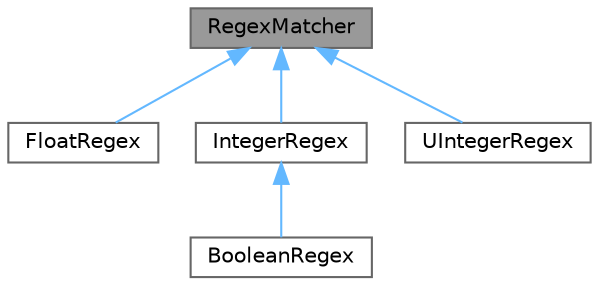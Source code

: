 digraph "RegexMatcher"
{
 // LATEX_PDF_SIZE
  bgcolor="transparent";
  edge [fontname=Helvetica,fontsize=10,labelfontname=Helvetica,labelfontsize=10];
  node [fontname=Helvetica,fontsize=10,shape=box,height=0.2,width=0.4];
  Node1 [id="Node000001",label="RegexMatcher",height=0.2,width=0.4,color="gray40", fillcolor="grey60", style="filled", fontcolor="black",tooltip=" "];
  Node1 -> Node2 [id="edge5_Node000001_Node000002",dir="back",color="steelblue1",style="solid",tooltip=" "];
  Node2 [id="Node000002",label="FloatRegex",height=0.2,width=0.4,color="gray40", fillcolor="white", style="filled",URL="$classFloatRegex.html",tooltip=" "];
  Node1 -> Node3 [id="edge6_Node000001_Node000003",dir="back",color="steelblue1",style="solid",tooltip=" "];
  Node3 [id="Node000003",label="IntegerRegex",height=0.2,width=0.4,color="gray40", fillcolor="white", style="filled",URL="$classIntegerRegex.html",tooltip=" "];
  Node3 -> Node4 [id="edge7_Node000003_Node000004",dir="back",color="steelblue1",style="solid",tooltip=" "];
  Node4 [id="Node000004",label="BooleanRegex",height=0.2,width=0.4,color="gray40", fillcolor="white", style="filled",URL="$classBooleanRegex.html",tooltip=" "];
  Node1 -> Node5 [id="edge8_Node000001_Node000005",dir="back",color="steelblue1",style="solid",tooltip=" "];
  Node5 [id="Node000005",label="UIntegerRegex",height=0.2,width=0.4,color="gray40", fillcolor="white", style="filled",URL="$classUIntegerRegex.html",tooltip=" "];
}
